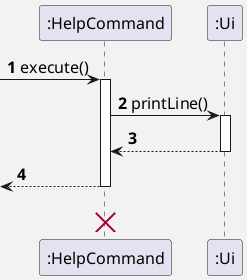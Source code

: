 @startuml
'https://plantuml.com/sequence-diagram
skinparam backgroundColor #f2f2f2
skinparam defaultFontSize 16

Participant ":HelpCommand" as HelpCommand

autonumber

-> HelpCommand: execute()
activate HelpCommand

    HelpCommand -> ":Ui": printLine()
    activate ":Ui"
    HelpCommand <-- ":Ui"
    deactivate ":Ui"

    <-- HelpCommand
deactivate  HelpCommand
    <-[hidden]- HelpCommand

destroy HelpCommand
@enduml